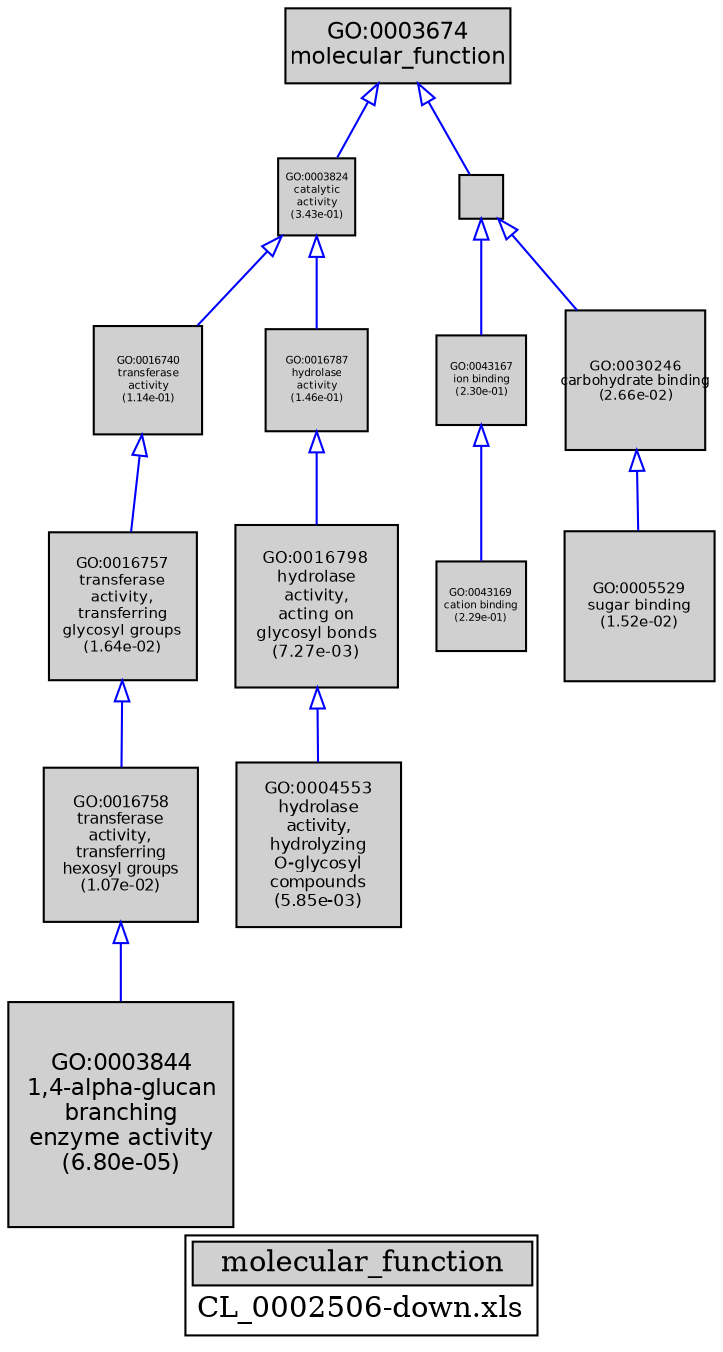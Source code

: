 digraph "molecular_function" {
graph [ bgcolor = "#FFFFFF", label = <<TABLE COLOR="black" BGCOLOR="white"><TR><TD COLSPAN="2" BGCOLOR="#D0D0D0"><FONT COLOR="black">molecular_function</FONT></TD></TR><TR><TD BORDER="0">CL_0002506-down.xls</TD></TR></TABLE>> ];
node [ fontname = "Helvetica" ];

subgraph "nodes" {

node [ style = "filled", fixedsize = "true", width = 1, shape = "box", fontsize = 9, fillcolor = "#D0D0D0", fontcolor = "black", color = "black" ];

"GO:0005529" [ URL = "#GO:0005529", label = <<TABLE BORDER="0"><TR><TD>GO:0005529<BR/>sugar binding<BR/>(1.52e-02)</TD></TR></TABLE>>, width = 0.993913823865, shape = "box", fontsize = 7.15617953183, height = 0.993913823865 ];
"GO:0003824" [ URL = "#GO:0003824", label = <<TABLE BORDER="0"><TR><TD>GO:0003824<BR/>catalytic<BR/>activity<BR/>(3.43e-01)</TD></TR></TABLE>>, width = 0.509877268142, shape = "box", fontsize = 5.0, height = 0.509877268142 ];
"GO:0043167" [ URL = "#GO:0043167", label = <<TABLE BORDER="0"><TR><TD>GO:0043167<BR/>ion binding<BR/>(2.30e-01)</TD></TR></TABLE>>, width = 0.594121435851, shape = "box", fontsize = 5.0, height = 0.594121435851 ];
"GO:0016757" [ URL = "#GO:0016757", label = <<TABLE BORDER="0"><TR><TD>GO:0016757<BR/>transferase<BR/>activity,<BR/>transferring<BR/>glycosyl groups<BR/>(1.64e-02)</TD></TR></TABLE>>, width = 0.984756579303, shape = "box", fontsize = 7.09024737098, height = 0.984756579303 ];
"GO:0016758" [ URL = "#GO:0016758", label = <<TABLE BORDER="0"><TR><TD>GO:0016758<BR/>transferase<BR/>activity,<BR/>transferring<BR/>hexosyl groups<BR/>(1.07e-02)</TD></TR></TABLE>>, width = 1.03430043599, shape = "box", fontsize = 7.4469631391, height = 1.03430043599 ];
"GO:0043169" [ URL = "#GO:0043169", label = <<TABLE BORDER="0"><TR><TD>GO:0043169<BR/>cation binding<BR/>(2.29e-01)</TD></TR></TABLE>>, width = 0.594818654974, shape = "box", fontsize = 5.0, height = 0.594818654974 ];
"GO:0016740" [ URL = "#GO:0016740", label = <<TABLE BORDER="0"><TR><TD>GO:0016740<BR/>transferase<BR/>activity<BR/>(1.14e-01)</TD></TR></TABLE>>, width = 0.719166104196, shape = "box", fontsize = 5.17799595021, height = 0.719166104196 ];
"GO:0004553" [ URL = "#GO:0004553", label = <<TABLE BORDER="0"><TR><TD>GO:0004553<BR/>hydrolase<BR/>activity,<BR/>hydrolyzing<BR/>O-glycosyl<BR/>compounds<BR/>(5.85e-03)</TD></TR></TABLE>>, width = 1.10012353551, shape = "box", fontsize = 7.92088945565, height = 1.10012353551 ];
"GO:0030246" [ URL = "#GO:0030246", label = <<TABLE BORDER="0"><TR><TD>GO:0030246<BR/>carbohydrate binding<BR/>(2.66e-02)</TD></TR></TABLE>>, width = 0.925308319969, shape = "box", fontsize = 6.66221990377, height = 0.925308319969 ];
"GO:0003844" [ URL = "#GO:0003844", label = <<TABLE BORDER="0"><TR><TD>GO:0003844<BR/>1,4-alpha-glucan<BR/>branching<BR/>enzyme activity<BR/>(6.80e-05)</TD></TR></TABLE>>, width = 1.5, shape = "box", fontsize = 10.8, height = 1.5 ];
"GO:0005488" [ URL = "#GO:0005488", label = "", width = 0.290264988228, shape = "box", height = 0.290264988228 ];
"GO:0003674" [ URL = "#GO:0003674", label = <<TABLE BORDER="0"><TR><TD>GO:0003674<BR/>molecular_function</TD></TR></TABLE>>, width = 1.5, shape = "box", fontsize = 10.8 ];
"GO:0016798" [ URL = "#GO:0016798", label = <<TABLE BORDER="0"><TR><TD>GO:0016798<BR/>hydrolase<BR/>activity,<BR/>acting on<BR/>glycosyl bonds<BR/>(7.27e-03)</TD></TR></TABLE>>, width = 1.07669592013, shape = "box", fontsize = 7.75221062493, height = 1.07669592013 ];
"GO:0016787" [ URL = "#GO:0016787", label = <<TABLE BORDER="0"><TR><TD>GO:0016787<BR/>hydrolase<BR/>activity<BR/>(1.46e-01)</TD></TR></TABLE>>, width = 0.677120326994, shape = "box", fontsize = 5.0, height = 0.677120326994 ];
}
subgraph "edges" {


edge [ dir = "back", weight = 1 ];
subgraph "regulates" {


edge [ color = "cyan", arrowtail = "none" ];
subgraph "positive" {


edge [ color = "green", arrowtail = "vee" ];
}
subgraph "negative" {


edge [ color = "red", arrowtail = "tee" ];
}
}
subgraph "part_of" {


edge [ color = "purple", arrowtail = "diamond", weight = 2.5 ];
}
subgraph "is_a" {


edge [ color = "blue", arrowtail = "empty", weight = 5.0 ];
"GO:0003674" -> "GO:0003824";
"GO:0005488" -> "GO:0043167";
"GO:0043167" -> "GO:0043169";
"GO:0003824" -> "GO:0016740";
"GO:0016758" -> "GO:0003844";
"GO:0003674" -> "GO:0005488";
"GO:0016757" -> "GO:0016758";
"GO:0016740" -> "GO:0016757";
"GO:0016798" -> "GO:0004553";
"GO:0030246" -> "GO:0005529";
"GO:0016787" -> "GO:0016798";
"GO:0003824" -> "GO:0016787";
"GO:0005488" -> "GO:0030246";
}
}
}
